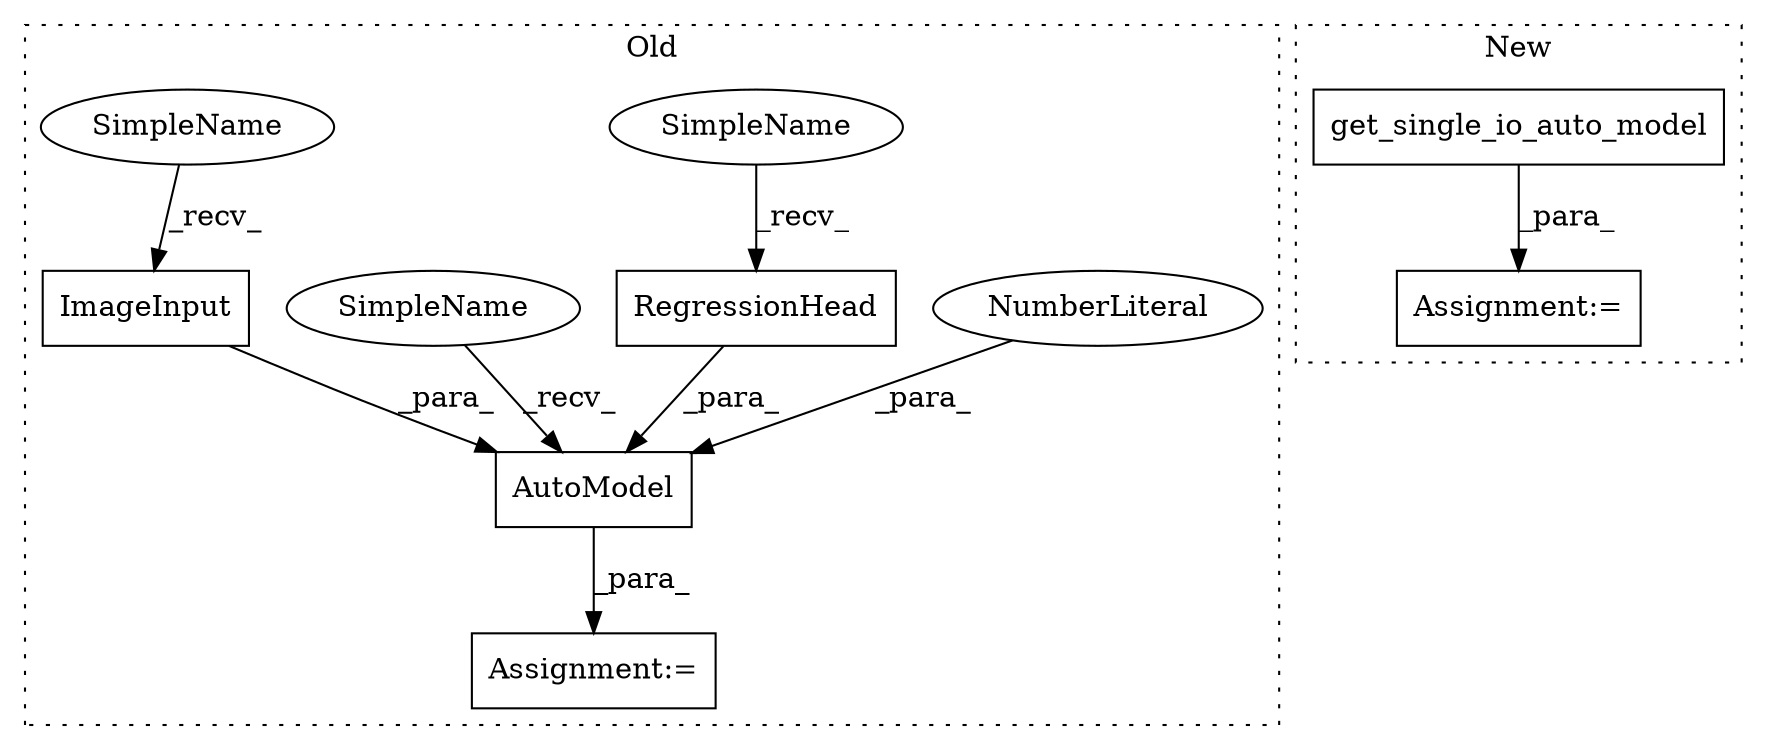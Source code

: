 digraph G {
subgraph cluster0 {
1 [label="ImageInput" a="32" s="1198" l="12" shape="box"];
3 [label="RegressionHead" a="32" s="1221" l="16" shape="box"];
4 [label="Assignment:=" a="7" s="1167" l="1" shape="box"];
5 [label="AutoModel" a="32" s="1178,1248" l="10,1" shape="box"];
6 [label="NumberLiteral" a="34" s="1247" l="1" shape="ellipse"];
8 [label="SimpleName" a="42" s="1211" l="9" shape="ellipse"];
9 [label="SimpleName" a="42" s="1168" l="9" shape="ellipse"];
10 [label="SimpleName" a="42" s="1188" l="9" shape="ellipse"];
label = "Old";
style="dotted";
}
subgraph cluster1 {
2 [label="get_single_io_auto_model" a="32" s="1315,1348" l="25,1" shape="box"];
7 [label="Assignment:=" a="7" s="1314" l="1" shape="box"];
label = "New";
style="dotted";
}
1 -> 5 [label="_para_"];
2 -> 7 [label="_para_"];
3 -> 5 [label="_para_"];
5 -> 4 [label="_para_"];
6 -> 5 [label="_para_"];
8 -> 3 [label="_recv_"];
9 -> 5 [label="_recv_"];
10 -> 1 [label="_recv_"];
}